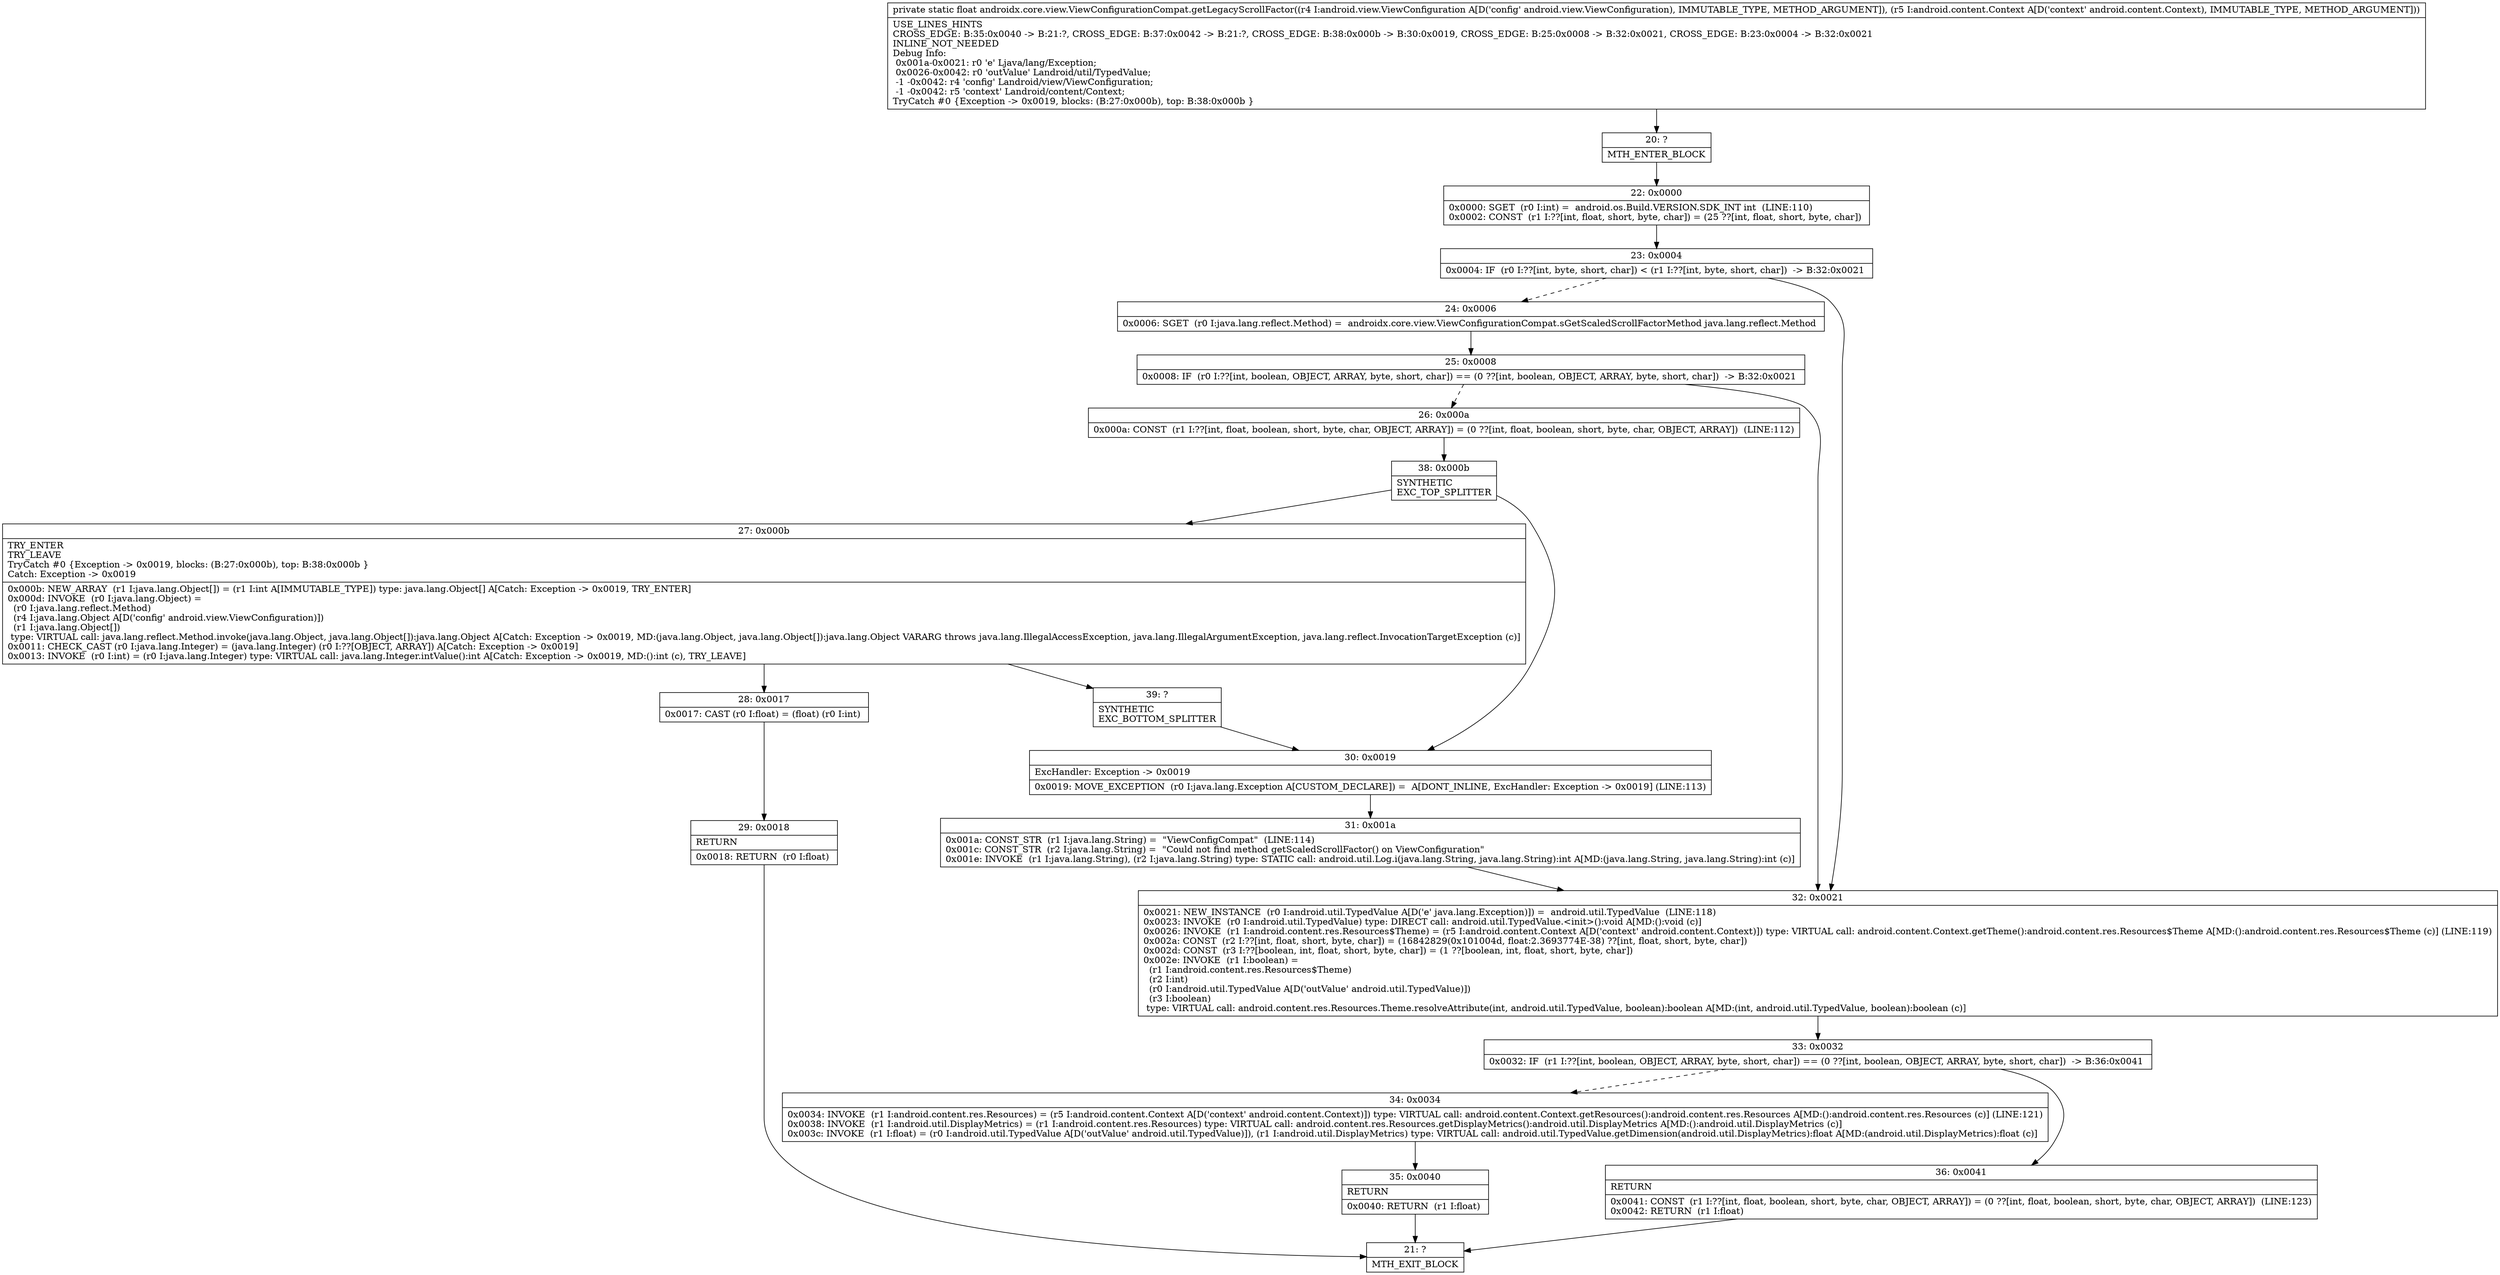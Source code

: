 digraph "CFG forandroidx.core.view.ViewConfigurationCompat.getLegacyScrollFactor(Landroid\/view\/ViewConfiguration;Landroid\/content\/Context;)F" {
Node_20 [shape=record,label="{20\:\ ?|MTH_ENTER_BLOCK\l}"];
Node_22 [shape=record,label="{22\:\ 0x0000|0x0000: SGET  (r0 I:int) =  android.os.Build.VERSION.SDK_INT int  (LINE:110)\l0x0002: CONST  (r1 I:??[int, float, short, byte, char]) = (25 ??[int, float, short, byte, char]) \l}"];
Node_23 [shape=record,label="{23\:\ 0x0004|0x0004: IF  (r0 I:??[int, byte, short, char]) \< (r1 I:??[int, byte, short, char])  \-\> B:32:0x0021 \l}"];
Node_24 [shape=record,label="{24\:\ 0x0006|0x0006: SGET  (r0 I:java.lang.reflect.Method) =  androidx.core.view.ViewConfigurationCompat.sGetScaledScrollFactorMethod java.lang.reflect.Method \l}"];
Node_25 [shape=record,label="{25\:\ 0x0008|0x0008: IF  (r0 I:??[int, boolean, OBJECT, ARRAY, byte, short, char]) == (0 ??[int, boolean, OBJECT, ARRAY, byte, short, char])  \-\> B:32:0x0021 \l}"];
Node_26 [shape=record,label="{26\:\ 0x000a|0x000a: CONST  (r1 I:??[int, float, boolean, short, byte, char, OBJECT, ARRAY]) = (0 ??[int, float, boolean, short, byte, char, OBJECT, ARRAY])  (LINE:112)\l}"];
Node_38 [shape=record,label="{38\:\ 0x000b|SYNTHETIC\lEXC_TOP_SPLITTER\l}"];
Node_27 [shape=record,label="{27\:\ 0x000b|TRY_ENTER\lTRY_LEAVE\lTryCatch #0 \{Exception \-\> 0x0019, blocks: (B:27:0x000b), top: B:38:0x000b \}\lCatch: Exception \-\> 0x0019\l|0x000b: NEW_ARRAY  (r1 I:java.lang.Object[]) = (r1 I:int A[IMMUTABLE_TYPE]) type: java.lang.Object[] A[Catch: Exception \-\> 0x0019, TRY_ENTER]\l0x000d: INVOKE  (r0 I:java.lang.Object) = \l  (r0 I:java.lang.reflect.Method)\l  (r4 I:java.lang.Object A[D('config' android.view.ViewConfiguration)])\l  (r1 I:java.lang.Object[])\l type: VIRTUAL call: java.lang.reflect.Method.invoke(java.lang.Object, java.lang.Object[]):java.lang.Object A[Catch: Exception \-\> 0x0019, MD:(java.lang.Object, java.lang.Object[]):java.lang.Object VARARG throws java.lang.IllegalAccessException, java.lang.IllegalArgumentException, java.lang.reflect.InvocationTargetException (c)]\l0x0011: CHECK_CAST (r0 I:java.lang.Integer) = (java.lang.Integer) (r0 I:??[OBJECT, ARRAY]) A[Catch: Exception \-\> 0x0019]\l0x0013: INVOKE  (r0 I:int) = (r0 I:java.lang.Integer) type: VIRTUAL call: java.lang.Integer.intValue():int A[Catch: Exception \-\> 0x0019, MD:():int (c), TRY_LEAVE]\l}"];
Node_28 [shape=record,label="{28\:\ 0x0017|0x0017: CAST (r0 I:float) = (float) (r0 I:int) \l}"];
Node_29 [shape=record,label="{29\:\ 0x0018|RETURN\l|0x0018: RETURN  (r0 I:float) \l}"];
Node_21 [shape=record,label="{21\:\ ?|MTH_EXIT_BLOCK\l}"];
Node_39 [shape=record,label="{39\:\ ?|SYNTHETIC\lEXC_BOTTOM_SPLITTER\l}"];
Node_30 [shape=record,label="{30\:\ 0x0019|ExcHandler: Exception \-\> 0x0019\l|0x0019: MOVE_EXCEPTION  (r0 I:java.lang.Exception A[CUSTOM_DECLARE]) =  A[DONT_INLINE, ExcHandler: Exception \-\> 0x0019] (LINE:113)\l}"];
Node_31 [shape=record,label="{31\:\ 0x001a|0x001a: CONST_STR  (r1 I:java.lang.String) =  \"ViewConfigCompat\"  (LINE:114)\l0x001c: CONST_STR  (r2 I:java.lang.String) =  \"Could not find method getScaledScrollFactor() on ViewConfiguration\" \l0x001e: INVOKE  (r1 I:java.lang.String), (r2 I:java.lang.String) type: STATIC call: android.util.Log.i(java.lang.String, java.lang.String):int A[MD:(java.lang.String, java.lang.String):int (c)]\l}"];
Node_32 [shape=record,label="{32\:\ 0x0021|0x0021: NEW_INSTANCE  (r0 I:android.util.TypedValue A[D('e' java.lang.Exception)]) =  android.util.TypedValue  (LINE:118)\l0x0023: INVOKE  (r0 I:android.util.TypedValue) type: DIRECT call: android.util.TypedValue.\<init\>():void A[MD:():void (c)]\l0x0026: INVOKE  (r1 I:android.content.res.Resources$Theme) = (r5 I:android.content.Context A[D('context' android.content.Context)]) type: VIRTUAL call: android.content.Context.getTheme():android.content.res.Resources$Theme A[MD:():android.content.res.Resources$Theme (c)] (LINE:119)\l0x002a: CONST  (r2 I:??[int, float, short, byte, char]) = (16842829(0x101004d, float:2.3693774E\-38) ??[int, float, short, byte, char]) \l0x002d: CONST  (r3 I:??[boolean, int, float, short, byte, char]) = (1 ??[boolean, int, float, short, byte, char]) \l0x002e: INVOKE  (r1 I:boolean) = \l  (r1 I:android.content.res.Resources$Theme)\l  (r2 I:int)\l  (r0 I:android.util.TypedValue A[D('outValue' android.util.TypedValue)])\l  (r3 I:boolean)\l type: VIRTUAL call: android.content.res.Resources.Theme.resolveAttribute(int, android.util.TypedValue, boolean):boolean A[MD:(int, android.util.TypedValue, boolean):boolean (c)]\l}"];
Node_33 [shape=record,label="{33\:\ 0x0032|0x0032: IF  (r1 I:??[int, boolean, OBJECT, ARRAY, byte, short, char]) == (0 ??[int, boolean, OBJECT, ARRAY, byte, short, char])  \-\> B:36:0x0041 \l}"];
Node_34 [shape=record,label="{34\:\ 0x0034|0x0034: INVOKE  (r1 I:android.content.res.Resources) = (r5 I:android.content.Context A[D('context' android.content.Context)]) type: VIRTUAL call: android.content.Context.getResources():android.content.res.Resources A[MD:():android.content.res.Resources (c)] (LINE:121)\l0x0038: INVOKE  (r1 I:android.util.DisplayMetrics) = (r1 I:android.content.res.Resources) type: VIRTUAL call: android.content.res.Resources.getDisplayMetrics():android.util.DisplayMetrics A[MD:():android.util.DisplayMetrics (c)]\l0x003c: INVOKE  (r1 I:float) = (r0 I:android.util.TypedValue A[D('outValue' android.util.TypedValue)]), (r1 I:android.util.DisplayMetrics) type: VIRTUAL call: android.util.TypedValue.getDimension(android.util.DisplayMetrics):float A[MD:(android.util.DisplayMetrics):float (c)]\l}"];
Node_35 [shape=record,label="{35\:\ 0x0040|RETURN\l|0x0040: RETURN  (r1 I:float) \l}"];
Node_36 [shape=record,label="{36\:\ 0x0041|RETURN\l|0x0041: CONST  (r1 I:??[int, float, boolean, short, byte, char, OBJECT, ARRAY]) = (0 ??[int, float, boolean, short, byte, char, OBJECT, ARRAY])  (LINE:123)\l0x0042: RETURN  (r1 I:float) \l}"];
MethodNode[shape=record,label="{private static float androidx.core.view.ViewConfigurationCompat.getLegacyScrollFactor((r4 I:android.view.ViewConfiguration A[D('config' android.view.ViewConfiguration), IMMUTABLE_TYPE, METHOD_ARGUMENT]), (r5 I:android.content.Context A[D('context' android.content.Context), IMMUTABLE_TYPE, METHOD_ARGUMENT]))  | USE_LINES_HINTS\lCROSS_EDGE: B:35:0x0040 \-\> B:21:?, CROSS_EDGE: B:37:0x0042 \-\> B:21:?, CROSS_EDGE: B:38:0x000b \-\> B:30:0x0019, CROSS_EDGE: B:25:0x0008 \-\> B:32:0x0021, CROSS_EDGE: B:23:0x0004 \-\> B:32:0x0021\lINLINE_NOT_NEEDED\lDebug Info:\l  0x001a\-0x0021: r0 'e' Ljava\/lang\/Exception;\l  0x0026\-0x0042: r0 'outValue' Landroid\/util\/TypedValue;\l  \-1 \-0x0042: r4 'config' Landroid\/view\/ViewConfiguration;\l  \-1 \-0x0042: r5 'context' Landroid\/content\/Context;\lTryCatch #0 \{Exception \-\> 0x0019, blocks: (B:27:0x000b), top: B:38:0x000b \}\l}"];
MethodNode -> Node_20;Node_20 -> Node_22;
Node_22 -> Node_23;
Node_23 -> Node_24[style=dashed];
Node_23 -> Node_32;
Node_24 -> Node_25;
Node_25 -> Node_26[style=dashed];
Node_25 -> Node_32;
Node_26 -> Node_38;
Node_38 -> Node_27;
Node_38 -> Node_30;
Node_27 -> Node_28;
Node_27 -> Node_39;
Node_28 -> Node_29;
Node_29 -> Node_21;
Node_39 -> Node_30;
Node_30 -> Node_31;
Node_31 -> Node_32;
Node_32 -> Node_33;
Node_33 -> Node_34[style=dashed];
Node_33 -> Node_36;
Node_34 -> Node_35;
Node_35 -> Node_21;
Node_36 -> Node_21;
}

